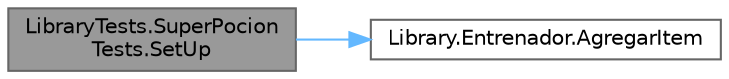 digraph "LibraryTests.SuperPocionTests.SetUp"
{
 // INTERACTIVE_SVG=YES
 // LATEX_PDF_SIZE
  bgcolor="transparent";
  edge [fontname=Helvetica,fontsize=10,labelfontname=Helvetica,labelfontsize=10];
  node [fontname=Helvetica,fontsize=10,shape=box,height=0.2,width=0.4];
  rankdir="LR";
  Node1 [id="Node000001",label="LibraryTests.SuperPocion\lTests.SetUp",height=0.2,width=0.4,color="gray40", fillcolor="grey60", style="filled", fontcolor="black",tooltip="En este SetUp instanciamos objetos que necesitaremos para testear esta clase."];
  Node1 -> Node2 [id="edge1_Node000001_Node000002",color="steelblue1",style="solid",tooltip=" "];
  Node2 [id="Node000002",label="Library.Entrenador.AgregarItem",height=0.2,width=0.4,color="grey40", fillcolor="white", style="filled",URL="$classLibrary_1_1Entrenador.html#ac8cb916ce72653e7be730ad61f85a46d",tooltip="Agrega un item al catálogo del entrenador."];
}
